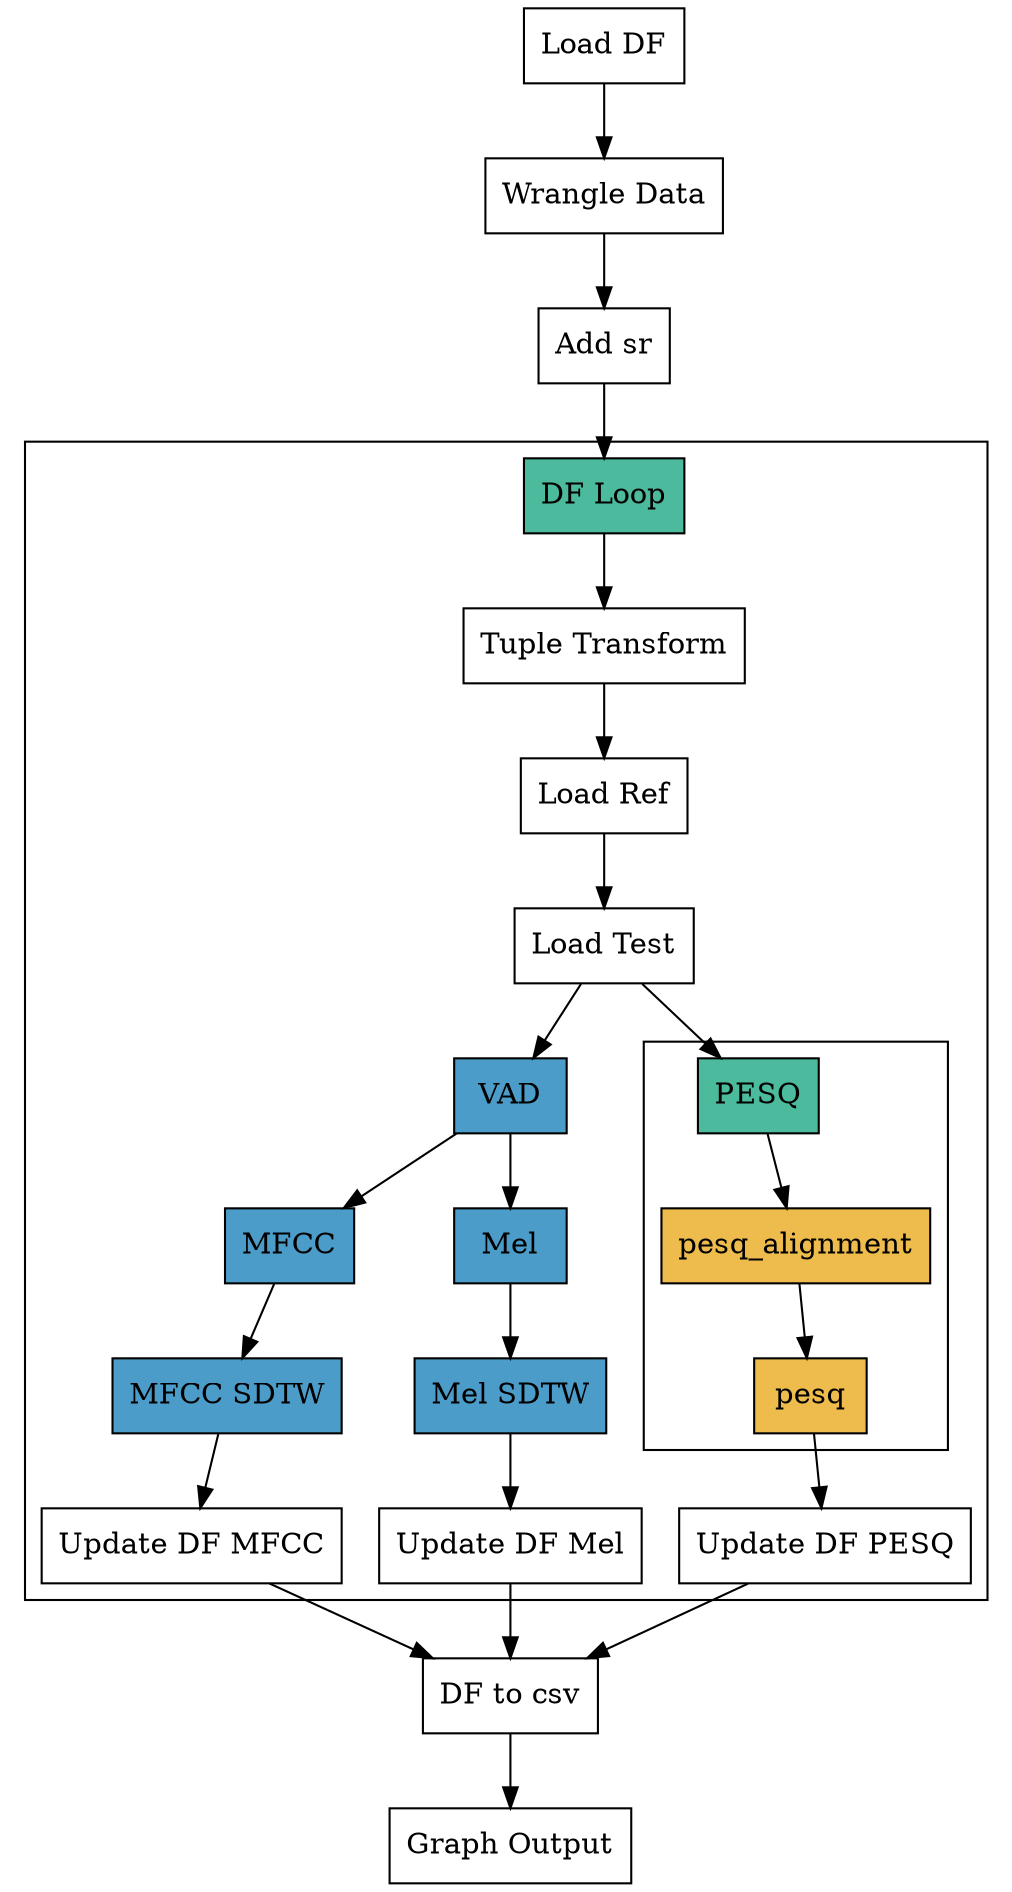 digraph {
0 [shape=box, style=filled, fillcolor="#ffffff", label="Load DF"]
1 [shape=box, style=filled, fillcolor="#ffffff", label="Wrangle Data"]
2 [shape=box, style=filled, fillcolor="#ffffff", label="Add sr"]

subgraph cluster_3 { 
	3 [shape=box, style=filled, fillcolor="#009E73B3", label="DF Loop"]
	4 [shape=box, style=filled, fillcolor="#ffffff", label="Tuple Transform"]
	5 [shape=box, style=filled, fillcolor="#ffffff", label="Load Ref"]
	6 [shape=box, style=filled, fillcolor="#ffffff", label="Load Test"]
	7 [shape=box, style=filled, fillcolor="#0072B2B3", label="VAD"]
	8 [shape=box, style=filled, fillcolor="#0072B2B3", label="MFCC"]
	11 [shape=box, style=filled, fillcolor="#0072B2B3", label="MFCC SDTW"]
	13 [shape=box, style=filled, fillcolor="#ffffff", label="Update DF MFCC"]
	9 [shape=box, style=filled, fillcolor="#0072B2B3", label="Mel"]
	10 [shape=box, style=filled, fillcolor="#0072B2B3", label="Mel SDTW"]
	12 [shape=box, style=filled, fillcolor="#ffffff", label="Update DF Mel"]

	subgraph cluster_14 { 
		14 [shape=box, style=filled, fillcolor="#009E73B3", label="PESQ"]
		15 [shape=box, style=filled, fillcolor="#E69F00B3", label="pesq_alignment"]
		16 [shape=box, style=filled, fillcolor="#E69F00B3", label="pesq"]

	 }
	17 [shape=box, style=filled, fillcolor="#ffffff", label="Update DF PESQ"]

 }
18 [shape=box, style=filled, fillcolor="#ffffff", label="DF to csv"]
19 [shape=box, style=filled, fillcolor="#ffffff", label="Graph Output"]
3->4
17->18
10->12
6->14
18->19
4->5
5->6
12->18
14->15
8->11
0->1
9->10
1->2
11->13
7->9
6->7
15->16
2->3
7->8
13->18
16->17
}
